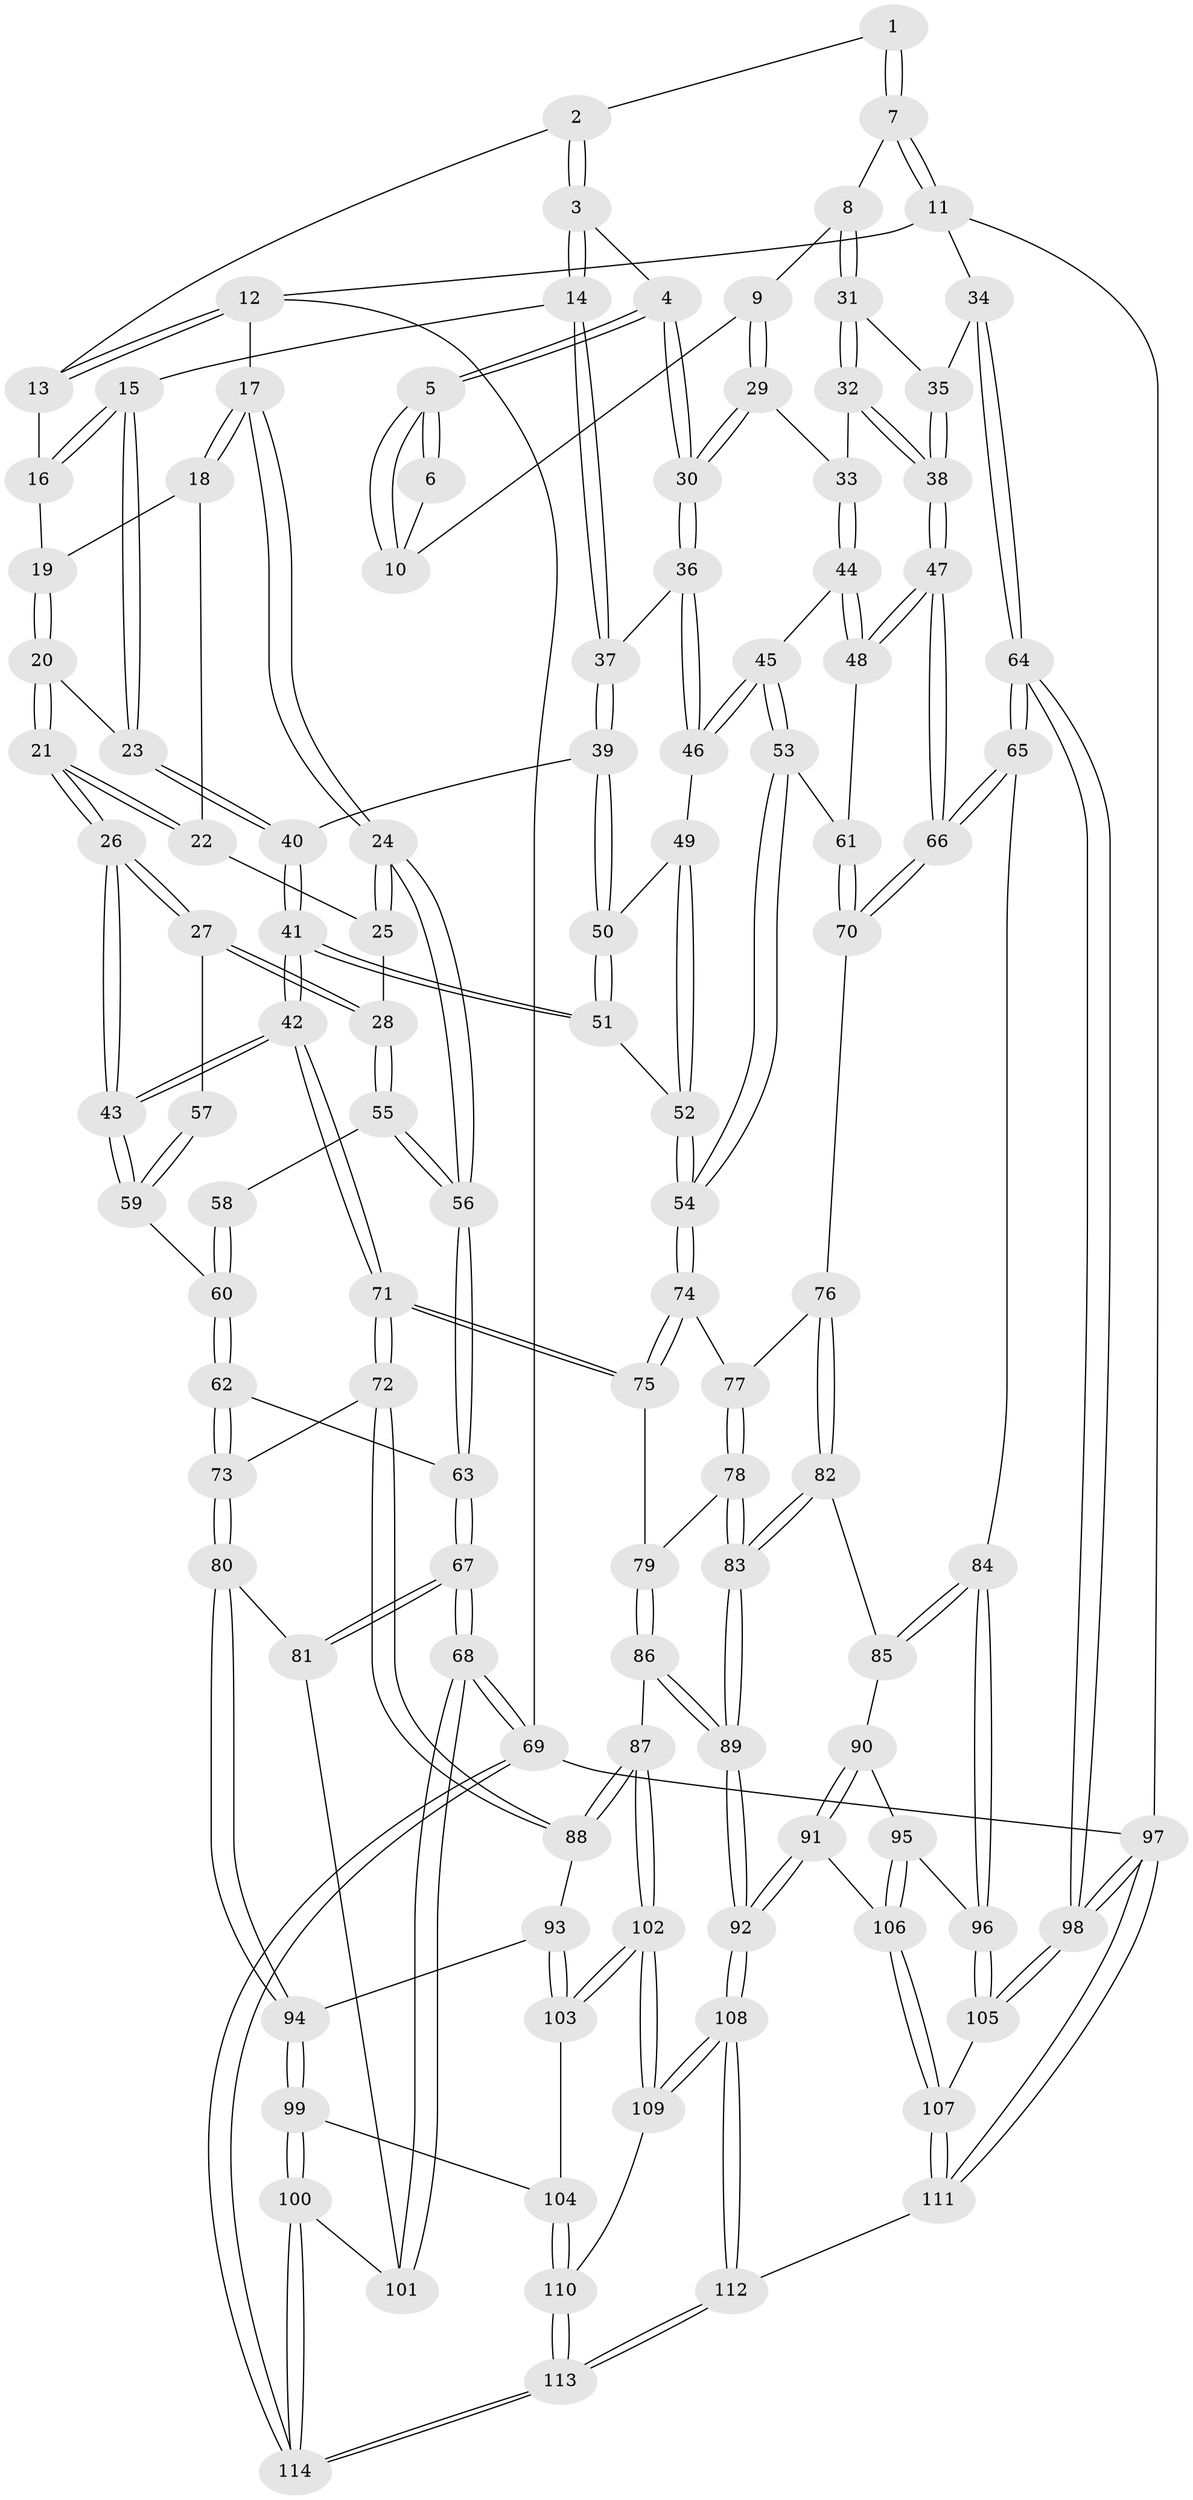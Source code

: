 // coarse degree distribution, {3: 0.11940298507462686, 4: 0.5373134328358209, 6: 0.1044776119402985, 5: 0.23880597014925373}
// Generated by graph-tools (version 1.1) at 2025/42/03/06/25 10:42:29]
// undirected, 114 vertices, 282 edges
graph export_dot {
graph [start="1"]
  node [color=gray90,style=filled];
  1 [pos="+0.7752647199295525+0"];
  2 [pos="+0.5136240174311452+0"];
  3 [pos="+0.5600739178992252+0.09122630475561326"];
  4 [pos="+0.6672794822247028+0.12308611727095226"];
  5 [pos="+0.6823790304595734+0.10904254226380235"];
  6 [pos="+0.7675941282465949+0"];
  7 [pos="+0.8995153944270913+0"];
  8 [pos="+0.8409875267032577+0.10655712237182667"];
  9 [pos="+0.8189469121295582+0.11254449214901084"];
  10 [pos="+0.7575722318145965+0.09776268830395522"];
  11 [pos="+1+0"];
  12 [pos="+0+0"];
  13 [pos="+0.3917143341219898+0"];
  14 [pos="+0.5112977370457846+0.15166681556975778"];
  15 [pos="+0.4189629120362355+0.14344286172928167"];
  16 [pos="+0.38439138303302217+0"];
  17 [pos="+0+0"];
  18 [pos="+0.22707570241919728+0.06604269052593337"];
  19 [pos="+0.28959119973298564+0.05511511805795524"];
  20 [pos="+0.3308226155924556+0.18146983294391122"];
  21 [pos="+0.28547903429037436+0.24342811924004282"];
  22 [pos="+0.1868821031397342+0.12356816595299189"];
  23 [pos="+0.34881243492876485+0.17626025690370942"];
  24 [pos="+0+0.07438167763163722"];
  25 [pos="+0.14577008106299863+0.12219027489479228"];
  26 [pos="+0.27060862005977643+0.2901158064730055"];
  27 [pos="+0.2443342875528335+0.28590056695788774"];
  28 [pos="+0.20945642824982263+0.2756621371261333"];
  29 [pos="+0.7431511643567497+0.21779962287485097"];
  30 [pos="+0.6956701767289233+0.21222394992399576"];
  31 [pos="+0.8933769698238081+0.1575788850064783"];
  32 [pos="+0.8028529771773342+0.23416006365651434"];
  33 [pos="+0.7553757314212968+0.22589280365839354"];
  34 [pos="+1+0"];
  35 [pos="+0.9016755378941538+0.16076327086156753"];
  36 [pos="+0.681420498116386+0.23017988935009753"];
  37 [pos="+0.5222691258238159+0.2032242679871051"];
  38 [pos="+0.9596950333026344+0.4306104279161823"];
  39 [pos="+0.518720956111722+0.2349756787766478"];
  40 [pos="+0.4590163107113885+0.26136972999087127"];
  41 [pos="+0.3413008510864096+0.38764996879719205"];
  42 [pos="+0.3215546998493545+0.39363723478877816"];
  43 [pos="+0.3048633866829896+0.37006620992578726"];
  44 [pos="+0.7762505477167289+0.3641204759402679"];
  45 [pos="+0.6635272205212772+0.2845591723569732"];
  46 [pos="+0.6630935902574502+0.2815854430285311"];
  47 [pos="+0.971359082995927+0.4588454351704025"];
  48 [pos="+0.785873396506784+0.37807557625084903"];
  49 [pos="+0.5745902414177871+0.277835990973911"];
  50 [pos="+0.5259189687079662+0.2511379113436049"];
  51 [pos="+0.5022245496814426+0.37712357053756734"];
  52 [pos="+0.5834605419627622+0.42091000452746974"];
  53 [pos="+0.6131520829027672+0.42122342317804573"];
  54 [pos="+0.5950548506338472+0.43003037007309236"];
  55 [pos="+0+0.20492543973534438"];
  56 [pos="+0+0.12817838890219851"];
  57 [pos="+0.10905540156663052+0.3701246943639913"];
  58 [pos="+0.05249067981186676+0.33730702364563675"];
  59 [pos="+0.12813496290484963+0.40922566601331595"];
  60 [pos="+0.09252739683648308+0.4605966567410821"];
  61 [pos="+0.6238707101392797+0.42192148118831335"];
  62 [pos="+0.08408317077467657+0.48659215595520233"];
  63 [pos="+0+0.41348620065477043"];
  64 [pos="+1+0.5230575954624966"];
  65 [pos="+1+0.516082439924347"];
  66 [pos="+1+0.5001488476446548"];
  67 [pos="+0+0.7148219224288176"];
  68 [pos="+0+0.7375890274774991"];
  69 [pos="+0+1"];
  70 [pos="+0.7903682517017856+0.5295571404601146"];
  71 [pos="+0.31336450026908447+0.5367871109343558"];
  72 [pos="+0.25249403946160914+0.5852336546561896"];
  73 [pos="+0.16830034970254068+0.593716418326641"];
  74 [pos="+0.5868693984229384+0.4681603203968042"];
  75 [pos="+0.3200425804032199+0.5396348886528953"];
  76 [pos="+0.6585115747087391+0.5920834676713111"];
  77 [pos="+0.5985873792269388+0.5453446394252501"];
  78 [pos="+0.47183072747708976+0.6314520597983566"];
  79 [pos="+0.32479676540236513+0.5429539302936024"];
  80 [pos="+0.07297060605117432+0.6705588470137448"];
  81 [pos="+0.06119892299047698+0.6756799576425772"];
  82 [pos="+0.6643264061632661+0.6637805799054337"];
  83 [pos="+0.5264237271476623+0.7864736515157734"];
  84 [pos="+0.9574746983514356+0.5929479316067695"];
  85 [pos="+0.707692596929719+0.688056397342643"];
  86 [pos="+0.4167075114026659+0.7995168919082687"];
  87 [pos="+0.3752282012225061+0.7964852880895436"];
  88 [pos="+0.25829032948171665+0.6165283719765188"];
  89 [pos="+0.5207241510606964+0.8203355501460832"];
  90 [pos="+0.7231278164285959+0.7222615108352349"];
  91 [pos="+0.6938600769354226+0.836742204311829"];
  92 [pos="+0.5508859237797182+0.8960259609449592"];
  93 [pos="+0.2426095969154876+0.7579596069526038"];
  94 [pos="+0.16806093402274627+0.7834580793927576"];
  95 [pos="+0.8282357658925485+0.7671529129635997"];
  96 [pos="+0.8430034582190586+0.7549439101914102"];
  97 [pos="+1+1"];
  98 [pos="+1+0.8983155150451437"];
  99 [pos="+0.16118252726089408+0.8736519852791655"];
  100 [pos="+0.12848934496046116+0.9004864237340117"];
  101 [pos="+0.11046414009863628+0.8813631699109928"];
  102 [pos="+0.28334890812773184+0.844119865800131"];
  103 [pos="+0.2770640127639806+0.8418870440459445"];
  104 [pos="+0.2384005592398506+0.8549798543047696"];
  105 [pos="+0.9232897962861876+0.8505536169536793"];
  106 [pos="+0.7940928557362901+0.8428741265713642"];
  107 [pos="+0.8188485495011654+0.8852602853155471"];
  108 [pos="+0.5344034300298437+1"];
  109 [pos="+0.2975962954770865+0.8848078333456062"];
  110 [pos="+0.23787197317880807+0.9912675831628832"];
  111 [pos="+0.8514074170232713+1"];
  112 [pos="+0.5350277366609965+1"];
  113 [pos="+0.09997743348973588+1"];
  114 [pos="+0.08420114846242883+1"];
  1 -- 2;
  1 -- 7;
  1 -- 7;
  2 -- 3;
  2 -- 3;
  2 -- 13;
  3 -- 4;
  3 -- 14;
  3 -- 14;
  4 -- 5;
  4 -- 5;
  4 -- 30;
  4 -- 30;
  5 -- 6;
  5 -- 6;
  5 -- 10;
  5 -- 10;
  6 -- 10;
  7 -- 8;
  7 -- 11;
  7 -- 11;
  8 -- 9;
  8 -- 31;
  8 -- 31;
  9 -- 10;
  9 -- 29;
  9 -- 29;
  11 -- 12;
  11 -- 34;
  11 -- 97;
  12 -- 13;
  12 -- 13;
  12 -- 17;
  12 -- 69;
  13 -- 16;
  14 -- 15;
  14 -- 37;
  14 -- 37;
  15 -- 16;
  15 -- 16;
  15 -- 23;
  15 -- 23;
  16 -- 19;
  17 -- 18;
  17 -- 18;
  17 -- 24;
  17 -- 24;
  18 -- 19;
  18 -- 22;
  19 -- 20;
  19 -- 20;
  20 -- 21;
  20 -- 21;
  20 -- 23;
  21 -- 22;
  21 -- 22;
  21 -- 26;
  21 -- 26;
  22 -- 25;
  23 -- 40;
  23 -- 40;
  24 -- 25;
  24 -- 25;
  24 -- 56;
  24 -- 56;
  25 -- 28;
  26 -- 27;
  26 -- 27;
  26 -- 43;
  26 -- 43;
  27 -- 28;
  27 -- 28;
  27 -- 57;
  28 -- 55;
  28 -- 55;
  29 -- 30;
  29 -- 30;
  29 -- 33;
  30 -- 36;
  30 -- 36;
  31 -- 32;
  31 -- 32;
  31 -- 35;
  32 -- 33;
  32 -- 38;
  32 -- 38;
  33 -- 44;
  33 -- 44;
  34 -- 35;
  34 -- 64;
  34 -- 64;
  35 -- 38;
  35 -- 38;
  36 -- 37;
  36 -- 46;
  36 -- 46;
  37 -- 39;
  37 -- 39;
  38 -- 47;
  38 -- 47;
  39 -- 40;
  39 -- 50;
  39 -- 50;
  40 -- 41;
  40 -- 41;
  41 -- 42;
  41 -- 42;
  41 -- 51;
  41 -- 51;
  42 -- 43;
  42 -- 43;
  42 -- 71;
  42 -- 71;
  43 -- 59;
  43 -- 59;
  44 -- 45;
  44 -- 48;
  44 -- 48;
  45 -- 46;
  45 -- 46;
  45 -- 53;
  45 -- 53;
  46 -- 49;
  47 -- 48;
  47 -- 48;
  47 -- 66;
  47 -- 66;
  48 -- 61;
  49 -- 50;
  49 -- 52;
  49 -- 52;
  50 -- 51;
  50 -- 51;
  51 -- 52;
  52 -- 54;
  52 -- 54;
  53 -- 54;
  53 -- 54;
  53 -- 61;
  54 -- 74;
  54 -- 74;
  55 -- 56;
  55 -- 56;
  55 -- 58;
  56 -- 63;
  56 -- 63;
  57 -- 59;
  57 -- 59;
  58 -- 60;
  58 -- 60;
  59 -- 60;
  60 -- 62;
  60 -- 62;
  61 -- 70;
  61 -- 70;
  62 -- 63;
  62 -- 73;
  62 -- 73;
  63 -- 67;
  63 -- 67;
  64 -- 65;
  64 -- 65;
  64 -- 98;
  64 -- 98;
  65 -- 66;
  65 -- 66;
  65 -- 84;
  66 -- 70;
  66 -- 70;
  67 -- 68;
  67 -- 68;
  67 -- 81;
  67 -- 81;
  68 -- 69;
  68 -- 69;
  68 -- 101;
  68 -- 101;
  69 -- 114;
  69 -- 114;
  69 -- 97;
  70 -- 76;
  71 -- 72;
  71 -- 72;
  71 -- 75;
  71 -- 75;
  72 -- 73;
  72 -- 88;
  72 -- 88;
  73 -- 80;
  73 -- 80;
  74 -- 75;
  74 -- 75;
  74 -- 77;
  75 -- 79;
  76 -- 77;
  76 -- 82;
  76 -- 82;
  77 -- 78;
  77 -- 78;
  78 -- 79;
  78 -- 83;
  78 -- 83;
  79 -- 86;
  79 -- 86;
  80 -- 81;
  80 -- 94;
  80 -- 94;
  81 -- 101;
  82 -- 83;
  82 -- 83;
  82 -- 85;
  83 -- 89;
  83 -- 89;
  84 -- 85;
  84 -- 85;
  84 -- 96;
  84 -- 96;
  85 -- 90;
  86 -- 87;
  86 -- 89;
  86 -- 89;
  87 -- 88;
  87 -- 88;
  87 -- 102;
  87 -- 102;
  88 -- 93;
  89 -- 92;
  89 -- 92;
  90 -- 91;
  90 -- 91;
  90 -- 95;
  91 -- 92;
  91 -- 92;
  91 -- 106;
  92 -- 108;
  92 -- 108;
  93 -- 94;
  93 -- 103;
  93 -- 103;
  94 -- 99;
  94 -- 99;
  95 -- 96;
  95 -- 106;
  95 -- 106;
  96 -- 105;
  96 -- 105;
  97 -- 98;
  97 -- 98;
  97 -- 111;
  97 -- 111;
  98 -- 105;
  98 -- 105;
  99 -- 100;
  99 -- 100;
  99 -- 104;
  100 -- 101;
  100 -- 114;
  100 -- 114;
  102 -- 103;
  102 -- 103;
  102 -- 109;
  102 -- 109;
  103 -- 104;
  104 -- 110;
  104 -- 110;
  105 -- 107;
  106 -- 107;
  106 -- 107;
  107 -- 111;
  107 -- 111;
  108 -- 109;
  108 -- 109;
  108 -- 112;
  108 -- 112;
  109 -- 110;
  110 -- 113;
  110 -- 113;
  111 -- 112;
  112 -- 113;
  112 -- 113;
  113 -- 114;
  113 -- 114;
}
